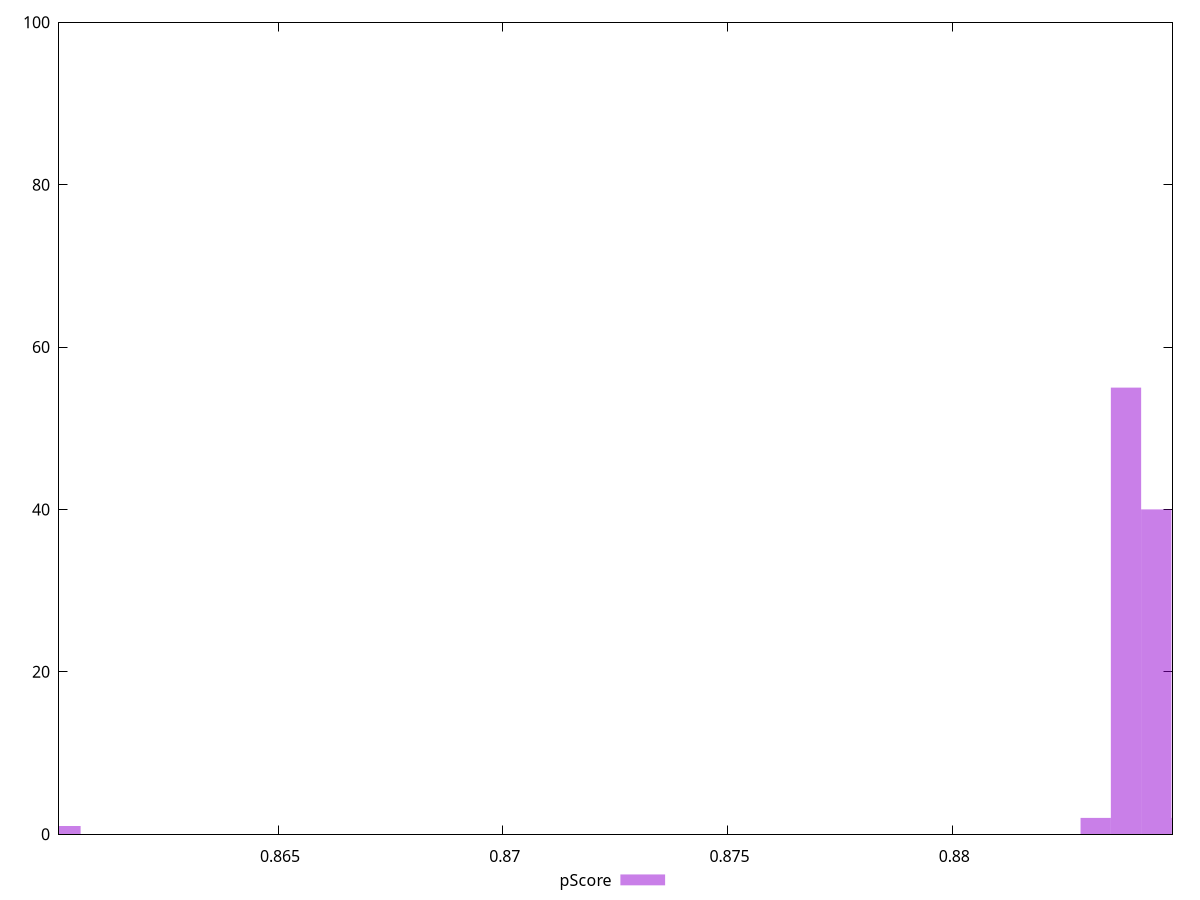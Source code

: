 reset

$pScore <<EOF
0.8602695625656775 1
0.8838662982159899 55
0.8845404906631418 40
0.8831921057688382 2
0.8852146831102936 2
EOF

set key outside below
set boxwidth 0.0006741924471517849
set xrange [0.8601256929120797:0.8849009391883264]
set yrange [0:100]
set trange [0:100]
set style fill transparent solid 0.5 noborder
set terminal svg size 640, 490 enhanced background rgb 'white'
set output "reports/report_00033_2021-03-01T14-23-16.841Z/first-contentful-paint/samples/astro-cached/pScore/histogram.svg"

plot $pScore title "pScore" with boxes

reset
